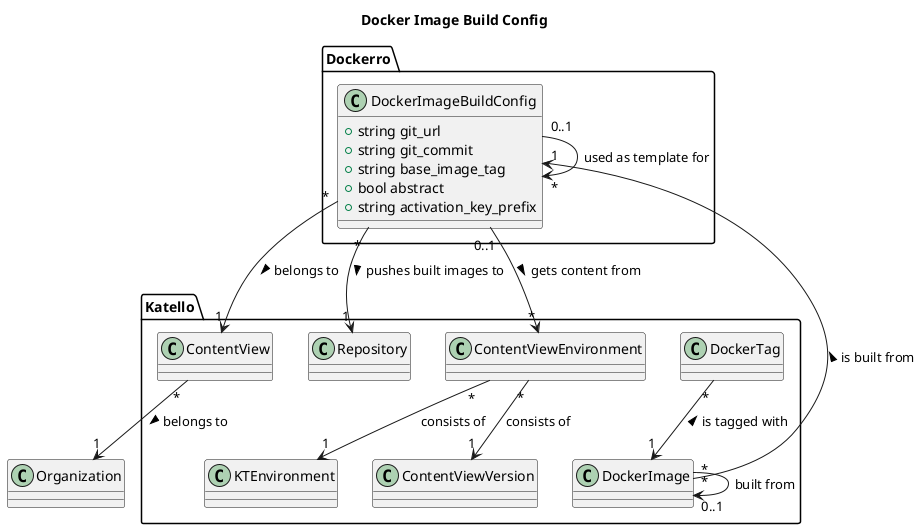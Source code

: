 @startuml

title Docker Image Build Config

set namespaceseparator ::

"::Dockerro::DockerImageBuildConfig" : +string git_url
"::Dockerro::DockerImageBuildConfig" : +string git_commit
"::Dockerro::DockerImageBuildConfig" : +string base_image_tag
"::Dockerro::DockerImageBuildConfig" : +bool abstract
"::Dockerro::DockerImageBuildConfig" : +string activation_key_prefix

::Dockerro::DockerImageBuildConfig "*" --> "1" ::Katello::ContentView : belongs to >
::Katello::ContentView "*" --> "1" ::Organization : belongs to >

::Dockerro::DockerImageBuildConfig "*" --> "1" ::Katello::Repository : pushes built images to >

::Dockerro::DockerImageBuildConfig "0..1" --> "*" ::Katello::ContentViewEnvironment : gets content from >
::Katello::ContentViewEnvironment "*" --> "1" ::Katello::ContentViewVersion : consists of
::Katello::ContentViewEnvironment "*" --> "1" ::Katello::KTEnvironment : consists of


::Dockerro::DockerImageBuildConfig "0..1" --> "*" ::Dockerro::DockerImageBuildConfig : used as template for
::Dockerro::DockerImageBuildConfig "1" <-- "*" ::Katello::DockerImage : is built from <
::Katello::DockerImage "*" --> "0..1" ::Katello::DockerImage : built from
::Katello::DockerTag "*" --> "1" ::Katello::DockerImage : is tagged with <

@enduml